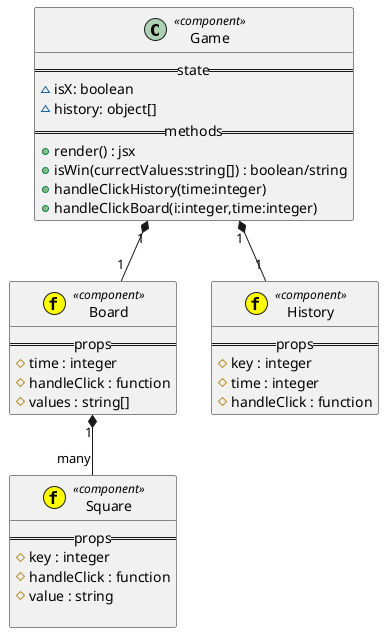 @startuml
class Game<<component>>{
    ==state==
    ~ isX: boolean
    ~ history: object[]
    ==methods==
    + render() : jsx
    + isWin(currectValues:string[]) : boolean/string
    + handleClickHistory(time:integer)
    + handleClickBoard(i:integer,time:integer)
}

class Board<<(f,yellow)component>>{
    ==props==
    # time : integer
    # handleClick : function
    # values : string[]
}

class History<<(f,yellow)component>>{
    ==props==
    # key : integer
    # time : integer
    # handleClick : function
}

class Square<<(f,yellow)component>>{
    ==props==
    # key : integer
    # handleClick : function
    # value : string 
    
}
Board "1" *-- "many"Square
Game "1" *-- "1" Board
Game "1" *-- "1" History
@enduml